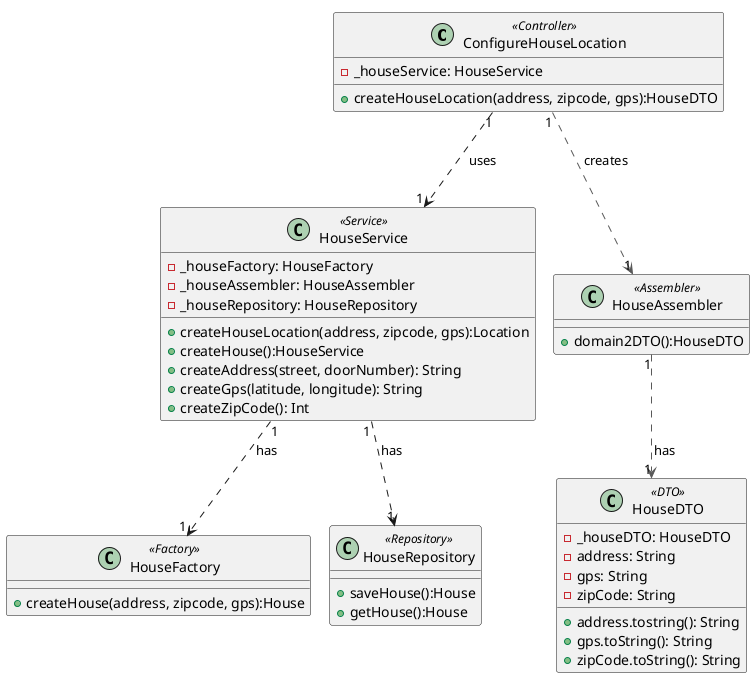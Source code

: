 @startuml
!pragma layout smetana

top to bottom direction
skinparam linetype ortho

class ConfigureHouseLocation<<Controller>>{
    -_houseService: HouseService
    +createHouseLocation(address, zipcode, gps):HouseDTO

}
class HouseFactory<<Factory>>{
    +createHouse(address, zipcode, gps):House
}
class HouseService <<Service>>{
    -_houseFactory: HouseFactory
    -_houseAssembler: HouseAssembler
    -_houseRepository: HouseRepository
    +createHouseLocation(address, zipcode, gps):Location
    +createHouse():HouseService
    +createAddress(street, doorNumber): String
    +createGps(latitude, longitude): String
    +createZipCode(): Int

}
class HouseDTO<<DTO>>{
    - _houseDTO: HouseDTO
    - address: String
    - gps: String
    - zipCode: String
    +address.tostring(): String
    +gps.toString(): String
    +zipCode.toString(): String

}
class HouseAssembler<<Assembler>>{
    +domain2DTO():HouseDTO
}
class HouseRepository<<Repository>>{
    +saveHouse():House
    +getHouse():House
}

ConfigureHouseLocation "1" -down..> "1" HouseService: uses
HouseService "1" ..> "1" HouseFactory : has >
ConfigureHouseLocation "1" -[#595959,plain]..> "1" HouseAssembler : creates
HouseAssembler "1" .[#595959,plain].> "1" HouseDTO : has >
HouseService "1" ..> "1" HouseRepository : has >
@enduml